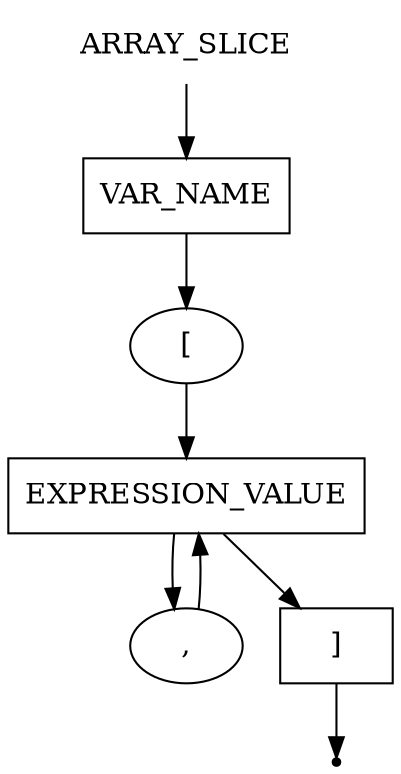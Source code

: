 digraph ARRAY_SLICE {
    start [label=ARRAY_SLICE shape=plaintext]
    var [label=VAR_NAME shape=box]
    br_open [label="[" shape=oval]
    expression_value [label=EXPRESSION_VALUE shape=box]
    comma [label="," shape=oval]
    br_close [label="]" shape=box]
    end [label="" shape=point]

    start -> var
    var -> br_open
    br_open -> expression_value
    expression_value -> comma
    expression_value -> br_close
    comma -> expression_value
    br_close -> end
}
